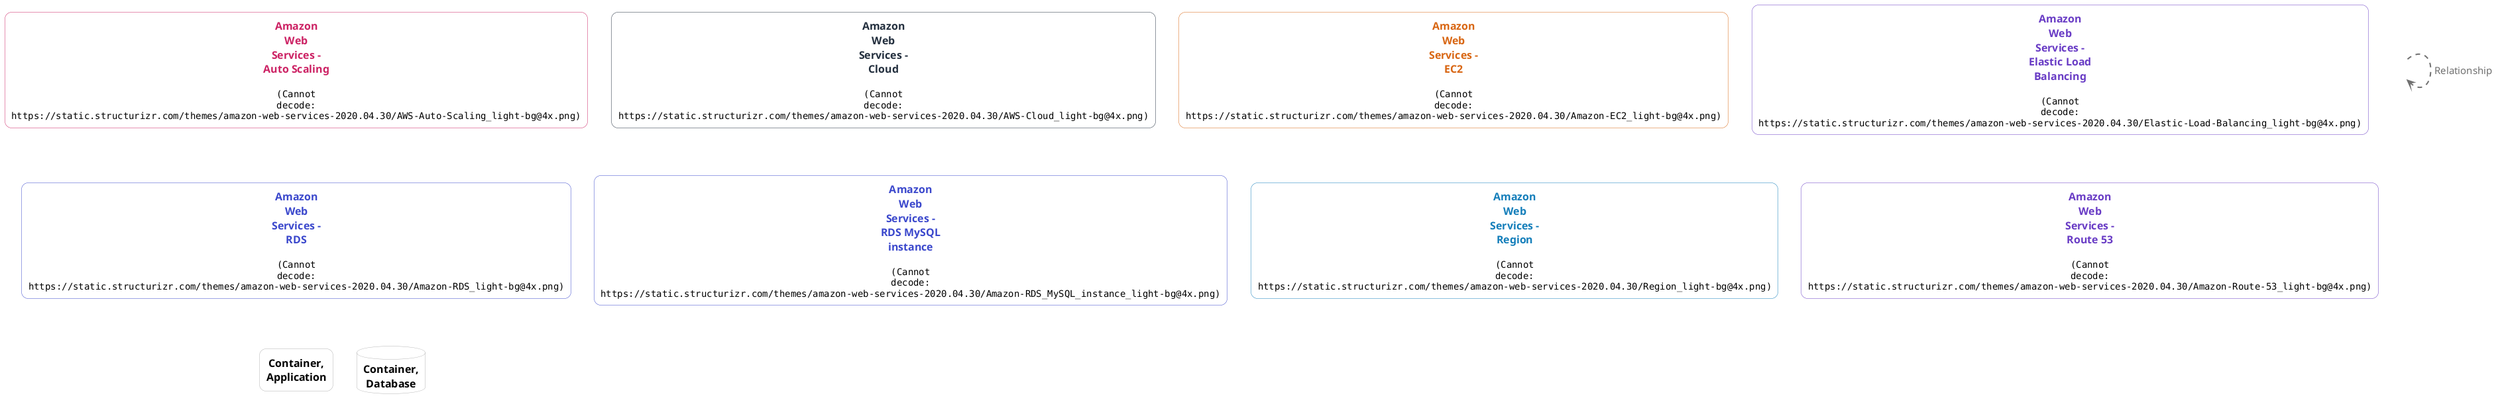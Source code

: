 @startuml
set separator none

skinparam {
  shadowing false
  arrowFontSize 15
  defaultTextAlignment center
  wrapWidth 100
  maxMessageSize 100
}
hide stereotype

skinparam rectangle<<_transparent>> {
  BorderColor transparent
  BackgroundColor transparent
  FontColor transparent
}

skinparam rectangle<<1>> {
  BackgroundColor #ffffff
  FontColor #cc2264
  BorderColor #cc2264
  roundCorner 20
}
rectangle "==Amazon Web Services - Auto Scaling\n\n<img:https://static.structurizr.com/themes/amazon-web-services-2020.04.30/AWS-Auto-Scaling_light-bg@4x.png{scale=0.16666666666666666}>" <<1>>

skinparam rectangle<<2>> {
  BackgroundColor #ffffff
  FontColor #232f3e
  BorderColor #232f3e
  roundCorner 20
}
rectangle "==Amazon Web Services - Cloud\n\n<img:https://static.structurizr.com/themes/amazon-web-services-2020.04.30/AWS-Cloud_light-bg@4x.png{scale=0.35714285714285715}>" <<2>>

skinparam rectangle<<3>> {
  BackgroundColor #ffffff
  FontColor #d86613
  BorderColor #d86613
  roundCorner 20
}
rectangle "==Amazon Web Services - EC2\n\n<img:https://static.structurizr.com/themes/amazon-web-services-2020.04.30/Amazon-EC2_light-bg@4x.png{scale=0.16666666666666666}>" <<3>>

skinparam rectangle<<4>> {
  BackgroundColor #ffffff
  FontColor #693cc5
  BorderColor #693cc5
  roundCorner 20
}
rectangle "==Amazon Web Services - Elastic Load Balancing\n\n<img:https://static.structurizr.com/themes/amazon-web-services-2020.04.30/Elastic-Load-Balancing_light-bg@4x.png{scale=0.16666666666666666}>" <<4>>

skinparam rectangle<<5>> {
  BackgroundColor #ffffff
  FontColor #3b48cc
  BorderColor #3b48cc
  roundCorner 20
}
rectangle "==Amazon Web Services - RDS\n\n<img:https://static.structurizr.com/themes/amazon-web-services-2020.04.30/Amazon-RDS_light-bg@4x.png{scale=0.16666666666666666}>" <<5>>

skinparam rectangle<<6>> {
  BackgroundColor #ffffff
  FontColor #3b48cc
  BorderColor #3b48cc
  roundCorner 20
}
rectangle "==Amazon Web Services - RDS MySQL instance\n\n<img:https://static.structurizr.com/themes/amazon-web-services-2020.04.30/Amazon-RDS_MySQL_instance_light-bg@4x.png{scale=0.25}>" <<6>>

skinparam rectangle<<7>> {
  BackgroundColor #ffffff
  FontColor #147eba
  BorderColor #147eba
  roundCorner 20
}
rectangle "==Amazon Web Services - Region\n\n<img:https://static.structurizr.com/themes/amazon-web-services-2020.04.30/Region_light-bg@4x.png{scale=0.35714285714285715}>" <<7>>

skinparam rectangle<<8>> {
  BackgroundColor #ffffff
  FontColor #693cc5
  BorderColor #693cc5
  roundCorner 20
}
rectangle "==Amazon Web Services - Route 53\n\n<img:https://static.structurizr.com/themes/amazon-web-services-2020.04.30/Amazon-Route-53_light-bg@4x.png{scale=0.16666666666666666}>" <<8>>

skinparam rectangle<<9>> {
  BackgroundColor #ffffff
  FontColor #000000
  BorderColor #b2b2b2
  roundCorner 20
}
rectangle "==Container, Application" <<9>>

skinparam database<<10>> {
  BackgroundColor #ffffff
  FontColor #000000
  BorderColor #b2b2b2
}
database "==Container, Database" <<10>>

rectangle "." <<_transparent>> as 11
11 .[#707070,thickness=2].> 11 : "<color:#707070>Relationship"


@enduml